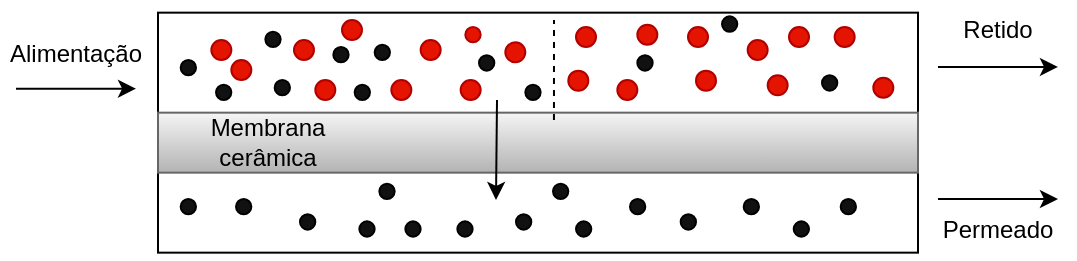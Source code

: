 <mxfile version="21.0.8" type="github">
  <diagram name="Página-1" id="F4w0jInqna9exMgk8Yrh">
    <mxGraphModel dx="1050" dy="573" grid="1" gridSize="10" guides="1" tooltips="1" connect="1" arrows="1" fold="1" page="1" pageScale="1" pageWidth="827" pageHeight="1169" math="0" shadow="0">
      <root>
        <mxCell id="0" />
        <mxCell id="1" parent="0" />
        <mxCell id="K6qRzpM-yzI5u-WLtIfR-43" value="" style="endArrow=classic;html=1;rounded=0;" edge="1" parent="1">
          <mxGeometry width="50" height="50" relative="1" as="geometry">
            <mxPoint x="140" y="404.32" as="sourcePoint" />
            <mxPoint x="200" y="404.32" as="targetPoint" />
          </mxGeometry>
        </mxCell>
        <mxCell id="K6qRzpM-yzI5u-WLtIfR-47" value="Alimentação" style="text;html=1;strokeColor=none;fillColor=none;align=center;verticalAlign=middle;whiteSpace=wrap;rounded=0;" vertex="1" parent="1">
          <mxGeometry x="140" y="371.65" width="60" height="30" as="geometry" />
        </mxCell>
        <mxCell id="K6qRzpM-yzI5u-WLtIfR-53" value="" style="rounded=0;whiteSpace=wrap;html=1;" vertex="1" parent="1">
          <mxGeometry x="211" y="366.33" width="380" height="120" as="geometry" />
        </mxCell>
        <mxCell id="K6qRzpM-yzI5u-WLtIfR-54" value="" style="rounded=0;whiteSpace=wrap;html=1;fillColor=#f5f5f5;strokeColor=#666666;gradientColor=#b3b3b3;" vertex="1" parent="1">
          <mxGeometry x="211" y="416.33" width="380" height="30" as="geometry" />
        </mxCell>
        <mxCell id="K6qRzpM-yzI5u-WLtIfR-90" value="" style="endArrow=classic;html=1;rounded=0;" edge="1" parent="1">
          <mxGeometry width="50" height="50" relative="1" as="geometry">
            <mxPoint x="380.5" y="410" as="sourcePoint" />
            <mxPoint x="380.0" y="460" as="targetPoint" />
          </mxGeometry>
        </mxCell>
        <mxCell id="K6qRzpM-yzI5u-WLtIfR-91" value="" style="endArrow=classic;html=1;rounded=0;" edge="1" parent="1">
          <mxGeometry width="50" height="50" relative="1" as="geometry">
            <mxPoint x="601" y="459.5" as="sourcePoint" />
            <mxPoint x="661" y="459.5" as="targetPoint" />
          </mxGeometry>
        </mxCell>
        <mxCell id="K6qRzpM-yzI5u-WLtIfR-92" value="" style="endArrow=classic;html=1;rounded=0;" edge="1" parent="1">
          <mxGeometry width="50" height="50" relative="1" as="geometry">
            <mxPoint x="601" y="393.49" as="sourcePoint" />
            <mxPoint x="661" y="393.49" as="targetPoint" />
          </mxGeometry>
        </mxCell>
        <mxCell id="K6qRzpM-yzI5u-WLtIfR-93" value="Membrana cerâmica" style="text;html=1;strokeColor=none;fillColor=none;align=center;verticalAlign=middle;whiteSpace=wrap;rounded=0;" vertex="1" parent="1">
          <mxGeometry x="211" y="416.33" width="110" height="30" as="geometry" />
        </mxCell>
        <mxCell id="K6qRzpM-yzI5u-WLtIfR-94" value="Retido" style="text;html=1;strokeColor=none;fillColor=none;align=center;verticalAlign=middle;whiteSpace=wrap;rounded=0;" vertex="1" parent="1">
          <mxGeometry x="601" y="360" width="60" height="30" as="geometry" />
        </mxCell>
        <mxCell id="K6qRzpM-yzI5u-WLtIfR-95" value="Permeado" style="text;html=1;strokeColor=none;fillColor=none;align=center;verticalAlign=middle;whiteSpace=wrap;rounded=0;" vertex="1" parent="1">
          <mxGeometry x="601" y="459.5" width="60" height="30" as="geometry" />
        </mxCell>
        <mxCell id="K6qRzpM-yzI5u-WLtIfR-52" value="" style="ellipse;whiteSpace=wrap;html=1;aspect=fixed;fillColor=#121111;" vertex="1" parent="1">
          <mxGeometry x="222.34" y="390" width="7.66" height="7.66" as="geometry" />
        </mxCell>
        <mxCell id="K6qRzpM-yzI5u-WLtIfR-51" value="" style="ellipse;whiteSpace=wrap;html=1;aspect=fixed;fillColor=#e51400;fontColor=#ffffff;strokeColor=#B20000;" vertex="1" parent="1">
          <mxGeometry x="237.67" y="380" width="10" height="10" as="geometry" />
        </mxCell>
        <mxCell id="K6qRzpM-yzI5u-WLtIfR-97" value="" style="ellipse;whiteSpace=wrap;html=1;aspect=fixed;fillColor=#e51400;fontColor=#ffffff;strokeColor=#B20000;" vertex="1" parent="1">
          <mxGeometry x="247.67" y="390" width="10" height="10" as="geometry" />
        </mxCell>
        <mxCell id="K6qRzpM-yzI5u-WLtIfR-98" value="" style="ellipse;whiteSpace=wrap;html=1;aspect=fixed;fillColor=#e51400;fontColor=#ffffff;strokeColor=#B20000;" vertex="1" parent="1">
          <mxGeometry x="303.0" y="370" width="10" height="10" as="geometry" />
        </mxCell>
        <mxCell id="K6qRzpM-yzI5u-WLtIfR-99" value="" style="ellipse;whiteSpace=wrap;html=1;aspect=fixed;fillColor=#e51400;fontColor=#ffffff;strokeColor=#B20000;" vertex="1" parent="1">
          <mxGeometry x="278.99" y="380" width="10" height="10" as="geometry" />
        </mxCell>
        <mxCell id="K6qRzpM-yzI5u-WLtIfR-102" value="" style="ellipse;whiteSpace=wrap;html=1;aspect=fixed;fillColor=#e51400;fontColor=#ffffff;strokeColor=#B20000;" vertex="1" parent="1">
          <mxGeometry x="289.66" y="400" width="10" height="10" as="geometry" />
        </mxCell>
        <mxCell id="K6qRzpM-yzI5u-WLtIfR-103" value="" style="ellipse;whiteSpace=wrap;html=1;aspect=fixed;fillColor=#e51400;fontColor=#ffffff;strokeColor=#B20000;" vertex="1" parent="1">
          <mxGeometry x="327.67" y="400" width="10" height="10" as="geometry" />
        </mxCell>
        <mxCell id="K6qRzpM-yzI5u-WLtIfR-104" value="" style="ellipse;whiteSpace=wrap;html=1;aspect=fixed;fillColor=#e51400;fontColor=#ffffff;strokeColor=#B20000;" vertex="1" parent="1">
          <mxGeometry x="342.33" y="380" width="10" height="10" as="geometry" />
        </mxCell>
        <mxCell id="K6qRzpM-yzI5u-WLtIfR-105" value="" style="ellipse;whiteSpace=wrap;html=1;aspect=fixed;fillColor=#121111;" vertex="1" parent="1">
          <mxGeometry x="269.33" y="400" width="7.66" height="7.66" as="geometry" />
        </mxCell>
        <mxCell id="K6qRzpM-yzI5u-WLtIfR-106" value="" style="ellipse;whiteSpace=wrap;html=1;aspect=fixed;fillColor=#121111;" vertex="1" parent="1">
          <mxGeometry x="319.33" y="382.34" width="7.66" height="7.66" as="geometry" />
        </mxCell>
        <mxCell id="K6qRzpM-yzI5u-WLtIfR-107" value="" style="ellipse;whiteSpace=wrap;html=1;aspect=fixed;fillColor=#121111;" vertex="1" parent="1">
          <mxGeometry x="543" y="397.66" width="7.66" height="7.66" as="geometry" />
        </mxCell>
        <mxCell id="K6qRzpM-yzI5u-WLtIfR-108" value="" style="ellipse;whiteSpace=wrap;html=1;aspect=fixed;fillColor=#e51400;fontColor=#ffffff;strokeColor=#B20000;" vertex="1" parent="1">
          <mxGeometry x="384.66" y="381.17" width="10" height="10" as="geometry" />
        </mxCell>
        <mxCell id="K6qRzpM-yzI5u-WLtIfR-109" value="" style="ellipse;whiteSpace=wrap;html=1;aspect=fixed;fillColor=#e51400;fontColor=#ffffff;strokeColor=#B20000;" vertex="1" parent="1">
          <mxGeometry x="362.33" y="400" width="10" height="10" as="geometry" />
        </mxCell>
        <mxCell id="K6qRzpM-yzI5u-WLtIfR-110" value="" style="ellipse;whiteSpace=wrap;html=1;aspect=fixed;fillColor=#e51400;fontColor=#ffffff;strokeColor=#B20000;" vertex="1" parent="1">
          <mxGeometry x="364.66" y="373.5" width="7.67" height="7.67" as="geometry" />
        </mxCell>
        <mxCell id="K6qRzpM-yzI5u-WLtIfR-111" value="" style="ellipse;whiteSpace=wrap;html=1;aspect=fixed;fillColor=#e51400;fontColor=#ffffff;strokeColor=#B20000;" vertex="1" parent="1">
          <mxGeometry x="416.16" y="395.32" width="10" height="10" as="geometry" />
        </mxCell>
        <mxCell id="K6qRzpM-yzI5u-WLtIfR-112" value="" style="ellipse;whiteSpace=wrap;html=1;aspect=fixed;fillColor=#e51400;fontColor=#ffffff;strokeColor=#B20000;" vertex="1" parent="1">
          <mxGeometry x="420.0" y="373.5" width="10" height="10" as="geometry" />
        </mxCell>
        <mxCell id="K6qRzpM-yzI5u-WLtIfR-113" value="" style="ellipse;whiteSpace=wrap;html=1;aspect=fixed;fillColor=#e51400;fontColor=#ffffff;strokeColor=#B20000;" vertex="1" parent="1">
          <mxGeometry x="440.67" y="400" width="10" height="10" as="geometry" />
        </mxCell>
        <mxCell id="K6qRzpM-yzI5u-WLtIfR-114" value="" style="ellipse;whiteSpace=wrap;html=1;aspect=fixed;fillColor=#e51400;fontColor=#ffffff;strokeColor=#B20000;" vertex="1" parent="1">
          <mxGeometry x="476.0" y="373.5" width="10" height="10" as="geometry" />
        </mxCell>
        <mxCell id="K6qRzpM-yzI5u-WLtIfR-115" value="" style="ellipse;whiteSpace=wrap;html=1;aspect=fixed;fillColor=#e51400;fontColor=#ffffff;strokeColor=#B20000;" vertex="1" parent="1">
          <mxGeometry x="450.67" y="372.34" width="10" height="10" as="geometry" />
        </mxCell>
        <mxCell id="K6qRzpM-yzI5u-WLtIfR-116" value="" style="ellipse;whiteSpace=wrap;html=1;aspect=fixed;fillColor=#e51400;fontColor=#ffffff;strokeColor=#B20000;" vertex="1" parent="1">
          <mxGeometry x="480.0" y="395.32" width="10" height="10" as="geometry" />
        </mxCell>
        <mxCell id="K6qRzpM-yzI5u-WLtIfR-117" value="" style="ellipse;whiteSpace=wrap;html=1;aspect=fixed;fillColor=#e51400;fontColor=#ffffff;strokeColor=#B20000;" vertex="1" parent="1">
          <mxGeometry x="505.83" y="380" width="10" height="10" as="geometry" />
        </mxCell>
        <mxCell id="K6qRzpM-yzI5u-WLtIfR-120" value="" style="ellipse;whiteSpace=wrap;html=1;aspect=fixed;fillColor=#e51400;fontColor=#ffffff;strokeColor=#B20000;" vertex="1" parent="1">
          <mxGeometry x="549.33" y="373.5" width="10" height="10" as="geometry" />
        </mxCell>
        <mxCell id="K6qRzpM-yzI5u-WLtIfR-121" value="" style="ellipse;whiteSpace=wrap;html=1;aspect=fixed;fillColor=#e51400;fontColor=#ffffff;strokeColor=#B20000;" vertex="1" parent="1">
          <mxGeometry x="515.83" y="397.66" width="10" height="10" as="geometry" />
        </mxCell>
        <mxCell id="K6qRzpM-yzI5u-WLtIfR-122" value="" style="ellipse;whiteSpace=wrap;html=1;aspect=fixed;fillColor=#e51400;fontColor=#ffffff;strokeColor=#B20000;" vertex="1" parent="1">
          <mxGeometry x="568.66" y="398.83" width="10" height="10" as="geometry" />
        </mxCell>
        <mxCell id="K6qRzpM-yzI5u-WLtIfR-123" value="" style="ellipse;whiteSpace=wrap;html=1;aspect=fixed;fillColor=#e51400;fontColor=#ffffff;strokeColor=#B20000;" vertex="1" parent="1">
          <mxGeometry x="526.5" y="373.5" width="10" height="10" as="geometry" />
        </mxCell>
        <mxCell id="K6qRzpM-yzI5u-WLtIfR-124" value="" style="ellipse;whiteSpace=wrap;html=1;aspect=fixed;fillColor=#121111;" vertex="1" parent="1">
          <mxGeometry x="264.67" y="375.84" width="7.66" height="7.66" as="geometry" />
        </mxCell>
        <mxCell id="K6qRzpM-yzI5u-WLtIfR-125" value="" style="ellipse;whiteSpace=wrap;html=1;aspect=fixed;fillColor=#121111;" vertex="1" parent="1">
          <mxGeometry x="240.01" y="402.34" width="7.66" height="7.66" as="geometry" />
        </mxCell>
        <mxCell id="K6qRzpM-yzI5u-WLtIfR-126" value="" style="ellipse;whiteSpace=wrap;html=1;aspect=fixed;fillColor=#121111;" vertex="1" parent="1">
          <mxGeometry x="309.33" y="402.34" width="7.66" height="7.66" as="geometry" />
        </mxCell>
        <mxCell id="K6qRzpM-yzI5u-WLtIfR-127" value="" style="ellipse;whiteSpace=wrap;html=1;aspect=fixed;fillColor=#121111;" vertex="1" parent="1">
          <mxGeometry x="394.66" y="402.34" width="7.66" height="7.66" as="geometry" />
        </mxCell>
        <mxCell id="K6qRzpM-yzI5u-WLtIfR-128" value="" style="ellipse;whiteSpace=wrap;html=1;aspect=fixed;fillColor=#121111;" vertex="1" parent="1">
          <mxGeometry x="298.66" y="383.51" width="7.66" height="7.66" as="geometry" />
        </mxCell>
        <mxCell id="K6qRzpM-yzI5u-WLtIfR-129" value="" style="ellipse;whiteSpace=wrap;html=1;aspect=fixed;fillColor=#121111;" vertex="1" parent="1">
          <mxGeometry x="371.51" y="387.66" width="7.66" height="7.66" as="geometry" />
        </mxCell>
        <mxCell id="K6qRzpM-yzI5u-WLtIfR-130" value="" style="ellipse;whiteSpace=wrap;html=1;aspect=fixed;fillColor=#121111;" vertex="1" parent="1">
          <mxGeometry x="450.67" y="387.66" width="7.66" height="7.66" as="geometry" />
        </mxCell>
        <mxCell id="K6qRzpM-yzI5u-WLtIfR-131" value="" style="ellipse;whiteSpace=wrap;html=1;aspect=fixed;fillColor=#121111;" vertex="1" parent="1">
          <mxGeometry x="493.0" y="368.18" width="7.66" height="7.66" as="geometry" />
        </mxCell>
        <mxCell id="K6qRzpM-yzI5u-WLtIfR-132" value="" style="ellipse;whiteSpace=wrap;html=1;aspect=fixed;fillColor=#121111;" vertex="1" parent="1">
          <mxGeometry x="222.34" y="459.5" width="7.66" height="7.66" as="geometry" />
        </mxCell>
        <mxCell id="K6qRzpM-yzI5u-WLtIfR-133" value="" style="ellipse;whiteSpace=wrap;html=1;aspect=fixed;fillColor=#121111;" vertex="1" parent="1">
          <mxGeometry x="282" y="467.16" width="7.66" height="7.66" as="geometry" />
        </mxCell>
        <mxCell id="K6qRzpM-yzI5u-WLtIfR-134" value="" style="ellipse;whiteSpace=wrap;html=1;aspect=fixed;fillColor=#121111;" vertex="1" parent="1">
          <mxGeometry x="321.67" y="451.84" width="7.66" height="7.66" as="geometry" />
        </mxCell>
        <mxCell id="K6qRzpM-yzI5u-WLtIfR-135" value="" style="ellipse;whiteSpace=wrap;html=1;aspect=fixed;fillColor=#121111;" vertex="1" parent="1">
          <mxGeometry x="311.67" y="470.67" width="7.66" height="7.66" as="geometry" />
        </mxCell>
        <mxCell id="K6qRzpM-yzI5u-WLtIfR-137" value="" style="ellipse;whiteSpace=wrap;html=1;aspect=fixed;fillColor=#121111;" vertex="1" parent="1">
          <mxGeometry x="334.67" y="470.67" width="7.66" height="7.66" as="geometry" />
        </mxCell>
        <mxCell id="K6qRzpM-yzI5u-WLtIfR-138" value="" style="ellipse;whiteSpace=wrap;html=1;aspect=fixed;fillColor=#121111;" vertex="1" parent="1">
          <mxGeometry x="390.0" y="467.16" width="7.66" height="7.66" as="geometry" />
        </mxCell>
        <mxCell id="K6qRzpM-yzI5u-WLtIfR-139" value="" style="ellipse;whiteSpace=wrap;html=1;aspect=fixed;fillColor=#121111;" vertex="1" parent="1">
          <mxGeometry x="408.5" y="451.84" width="7.66" height="7.66" as="geometry" />
        </mxCell>
        <mxCell id="K6qRzpM-yzI5u-WLtIfR-140" value="" style="ellipse;whiteSpace=wrap;html=1;aspect=fixed;fillColor=#121111;" vertex="1" parent="1">
          <mxGeometry x="420.0" y="470.67" width="7.66" height="7.66" as="geometry" />
        </mxCell>
        <mxCell id="K6qRzpM-yzI5u-WLtIfR-141" value="" style="ellipse;whiteSpace=wrap;html=1;aspect=fixed;fillColor=#121111;" vertex="1" parent="1">
          <mxGeometry x="360.67" y="470.67" width="7.66" height="7.66" as="geometry" />
        </mxCell>
        <mxCell id="K6qRzpM-yzI5u-WLtIfR-142" value="" style="ellipse;whiteSpace=wrap;html=1;aspect=fixed;fillColor=#121111;" vertex="1" parent="1">
          <mxGeometry x="446.99" y="459.5" width="7.66" height="7.66" as="geometry" />
        </mxCell>
        <mxCell id="K6qRzpM-yzI5u-WLtIfR-143" value="" style="ellipse;whiteSpace=wrap;html=1;aspect=fixed;fillColor=#121111;" vertex="1" parent="1">
          <mxGeometry x="472.34" y="467.16" width="7.66" height="7.66" as="geometry" />
        </mxCell>
        <mxCell id="K6qRzpM-yzI5u-WLtIfR-144" value="" style="ellipse;whiteSpace=wrap;html=1;aspect=fixed;fillColor=#121111;" vertex="1" parent="1">
          <mxGeometry x="503.84" y="459.5" width="7.66" height="7.66" as="geometry" />
        </mxCell>
        <mxCell id="K6qRzpM-yzI5u-WLtIfR-145" value="" style="ellipse;whiteSpace=wrap;html=1;aspect=fixed;fillColor=#121111;" vertex="1" parent="1">
          <mxGeometry x="528.84" y="470.67" width="7.66" height="7.66" as="geometry" />
        </mxCell>
        <mxCell id="K6qRzpM-yzI5u-WLtIfR-146" value="" style="ellipse;whiteSpace=wrap;html=1;aspect=fixed;fillColor=#121111;" vertex="1" parent="1">
          <mxGeometry x="552.34" y="459.5" width="7.66" height="7.66" as="geometry" />
        </mxCell>
        <mxCell id="K6qRzpM-yzI5u-WLtIfR-147" value="" style="ellipse;whiteSpace=wrap;html=1;aspect=fixed;fillColor=#121111;" vertex="1" parent="1">
          <mxGeometry x="250.01" y="459.5" width="7.66" height="7.66" as="geometry" />
        </mxCell>
        <mxCell id="K6qRzpM-yzI5u-WLtIfR-152" value="" style="endArrow=none;dashed=1;html=1;rounded=0;exitX=0.521;exitY=0.122;exitDx=0;exitDy=0;exitPerimeter=0;" edge="1" parent="1" source="K6qRzpM-yzI5u-WLtIfR-54">
          <mxGeometry width="50" height="50" relative="1" as="geometry">
            <mxPoint x="409" y="410" as="sourcePoint" />
            <mxPoint x="409" y="370" as="targetPoint" />
          </mxGeometry>
        </mxCell>
      </root>
    </mxGraphModel>
  </diagram>
</mxfile>
